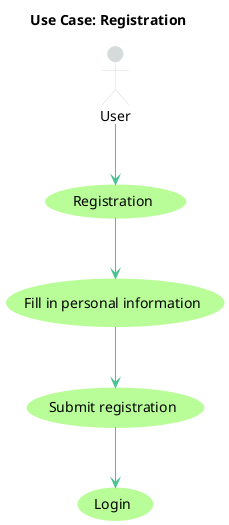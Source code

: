 @startuml

title: Use Case: Registration

!define RECTANGLE class

skinparam usecase {
    BackgroundColor #D5DBDB
    BorderColor #B9FD99
    ArrowColor #49C191
}

skinparam actor {
    BackgroundColor #F5B7B1
    BorderColor #D5DBDB
}

' Define colors for components
!define USER_COLOR #D5DBDB
!define USE_CASE_COLOR #B9FD99

' Actors
actor :User: USER_COLOR

' Use Cases
usecase (Registration) USE_CASE_COLOR
usecase (Fill in personal information) USE_CASE_COLOR
usecase (Submit registration) USE_CASE_COLOR
usecase (Login) USE_CASE_COLOR

' Connections
:User: --> (Registration)
(Registration) --> (Fill in personal information)
(Fill in personal information) --> (Submit registration)
(Submit registration) --> (Login)
@enduml
